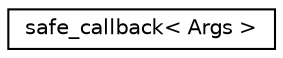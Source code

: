 digraph "Graphical Class Hierarchy"
{
 // LATEX_PDF_SIZE
  edge [fontname="Helvetica",fontsize="10",labelfontname="Helvetica",labelfontsize="10"];
  node [fontname="Helvetica",fontsize="10",shape=record];
  rankdir="LR";
  Node0 [label="safe_callback\< Args \>",height=0.2,width=0.4,color="black", fillcolor="white", style="filled",URL="$classsafe__callback.html",tooltip=" "];
}
